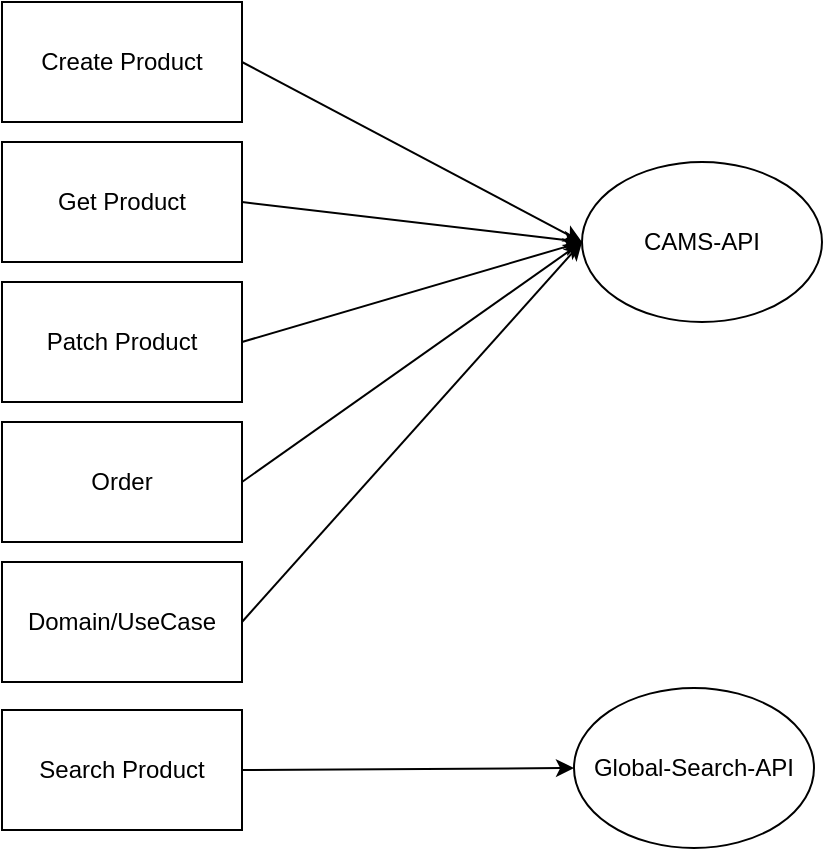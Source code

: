 <mxfile version="21.5.2" type="github">
  <diagram name="Page-1" id="2DNhUu-XuCvEe5Ix3_4q">
    <mxGraphModel dx="711" dy="437" grid="1" gridSize="10" guides="1" tooltips="1" connect="1" arrows="1" fold="1" page="1" pageScale="1" pageWidth="850" pageHeight="1100" math="0" shadow="0">
      <root>
        <mxCell id="0" />
        <mxCell id="1" parent="0" />
        <mxCell id="YBCA_vAx0Z9qKjM0bSg0-2" value="Create Product" style="rounded=0;whiteSpace=wrap;html=1;" vertex="1" parent="1">
          <mxGeometry x="90" y="90" width="120" height="60" as="geometry" />
        </mxCell>
        <mxCell id="YBCA_vAx0Z9qKjM0bSg0-3" value="Get Product" style="rounded=0;whiteSpace=wrap;html=1;" vertex="1" parent="1">
          <mxGeometry x="90" y="160" width="120" height="60" as="geometry" />
        </mxCell>
        <mxCell id="YBCA_vAx0Z9qKjM0bSg0-4" value="Patch Product" style="rounded=0;whiteSpace=wrap;html=1;" vertex="1" parent="1">
          <mxGeometry x="90" y="230" width="120" height="60" as="geometry" />
        </mxCell>
        <mxCell id="YBCA_vAx0Z9qKjM0bSg0-5" value="Order" style="rounded=0;whiteSpace=wrap;html=1;" vertex="1" parent="1">
          <mxGeometry x="90" y="300" width="120" height="60" as="geometry" />
        </mxCell>
        <mxCell id="YBCA_vAx0Z9qKjM0bSg0-8" value="CAMS-API" style="ellipse;whiteSpace=wrap;html=1;" vertex="1" parent="1">
          <mxGeometry x="380" y="170" width="120" height="80" as="geometry" />
        </mxCell>
        <mxCell id="YBCA_vAx0Z9qKjM0bSg0-10" value="" style="endArrow=classic;html=1;rounded=0;exitX=1;exitY=0.5;exitDx=0;exitDy=0;entryX=0;entryY=0.5;entryDx=0;entryDy=0;" edge="1" parent="1" source="YBCA_vAx0Z9qKjM0bSg0-2" target="YBCA_vAx0Z9qKjM0bSg0-8">
          <mxGeometry width="50" height="50" relative="1" as="geometry">
            <mxPoint x="340" y="260" as="sourcePoint" />
            <mxPoint x="390" y="210" as="targetPoint" />
          </mxGeometry>
        </mxCell>
        <mxCell id="YBCA_vAx0Z9qKjM0bSg0-11" value="" style="endArrow=classic;html=1;rounded=0;exitX=1;exitY=0.5;exitDx=0;exitDy=0;" edge="1" parent="1" source="YBCA_vAx0Z9qKjM0bSg0-3">
          <mxGeometry width="50" height="50" relative="1" as="geometry">
            <mxPoint x="340" y="260" as="sourcePoint" />
            <mxPoint x="380" y="210" as="targetPoint" />
          </mxGeometry>
        </mxCell>
        <mxCell id="YBCA_vAx0Z9qKjM0bSg0-12" value="" style="endArrow=classic;html=1;rounded=0;exitX=1;exitY=0.5;exitDx=0;exitDy=0;" edge="1" parent="1" source="YBCA_vAx0Z9qKjM0bSg0-4">
          <mxGeometry width="50" height="50" relative="1" as="geometry">
            <mxPoint x="340" y="260" as="sourcePoint" />
            <mxPoint x="380" y="210" as="targetPoint" />
          </mxGeometry>
        </mxCell>
        <mxCell id="YBCA_vAx0Z9qKjM0bSg0-13" value="" style="endArrow=classic;html=1;rounded=0;exitX=1;exitY=0.5;exitDx=0;exitDy=0;" edge="1" parent="1" source="YBCA_vAx0Z9qKjM0bSg0-5">
          <mxGeometry width="50" height="50" relative="1" as="geometry">
            <mxPoint x="340" y="260" as="sourcePoint" />
            <mxPoint x="380" y="210" as="targetPoint" />
          </mxGeometry>
        </mxCell>
        <mxCell id="YBCA_vAx0Z9qKjM0bSg0-14" value="Search Product" style="rounded=0;whiteSpace=wrap;html=1;" vertex="1" parent="1">
          <mxGeometry x="90" y="444" width="120" height="60" as="geometry" />
        </mxCell>
        <mxCell id="YBCA_vAx0Z9qKjM0bSg0-15" value="Global-Search-API" style="ellipse;whiteSpace=wrap;html=1;" vertex="1" parent="1">
          <mxGeometry x="376" y="433" width="120" height="80" as="geometry" />
        </mxCell>
        <mxCell id="YBCA_vAx0Z9qKjM0bSg0-16" value="" style="endArrow=classic;html=1;rounded=0;exitX=1;exitY=0.5;exitDx=0;exitDy=0;entryX=0;entryY=0.5;entryDx=0;entryDy=0;" edge="1" parent="1" source="YBCA_vAx0Z9qKjM0bSg0-14" target="YBCA_vAx0Z9qKjM0bSg0-15">
          <mxGeometry width="50" height="50" relative="1" as="geometry">
            <mxPoint x="340" y="404" as="sourcePoint" />
            <mxPoint x="370" y="484" as="targetPoint" />
          </mxGeometry>
        </mxCell>
        <mxCell id="YBCA_vAx0Z9qKjM0bSg0-17" value="Domain/UseCase" style="rounded=0;whiteSpace=wrap;html=1;" vertex="1" parent="1">
          <mxGeometry x="90" y="370" width="120" height="60" as="geometry" />
        </mxCell>
        <mxCell id="YBCA_vAx0Z9qKjM0bSg0-18" value="" style="endArrow=classic;html=1;rounded=0;exitX=1;exitY=0.5;exitDx=0;exitDy=0;entryX=0;entryY=0.5;entryDx=0;entryDy=0;" edge="1" parent="1" source="YBCA_vAx0Z9qKjM0bSg0-17" target="YBCA_vAx0Z9qKjM0bSg0-8">
          <mxGeometry width="50" height="50" relative="1" as="geometry">
            <mxPoint x="340" y="400" as="sourcePoint" />
            <mxPoint x="390" y="350" as="targetPoint" />
          </mxGeometry>
        </mxCell>
      </root>
    </mxGraphModel>
  </diagram>
</mxfile>
